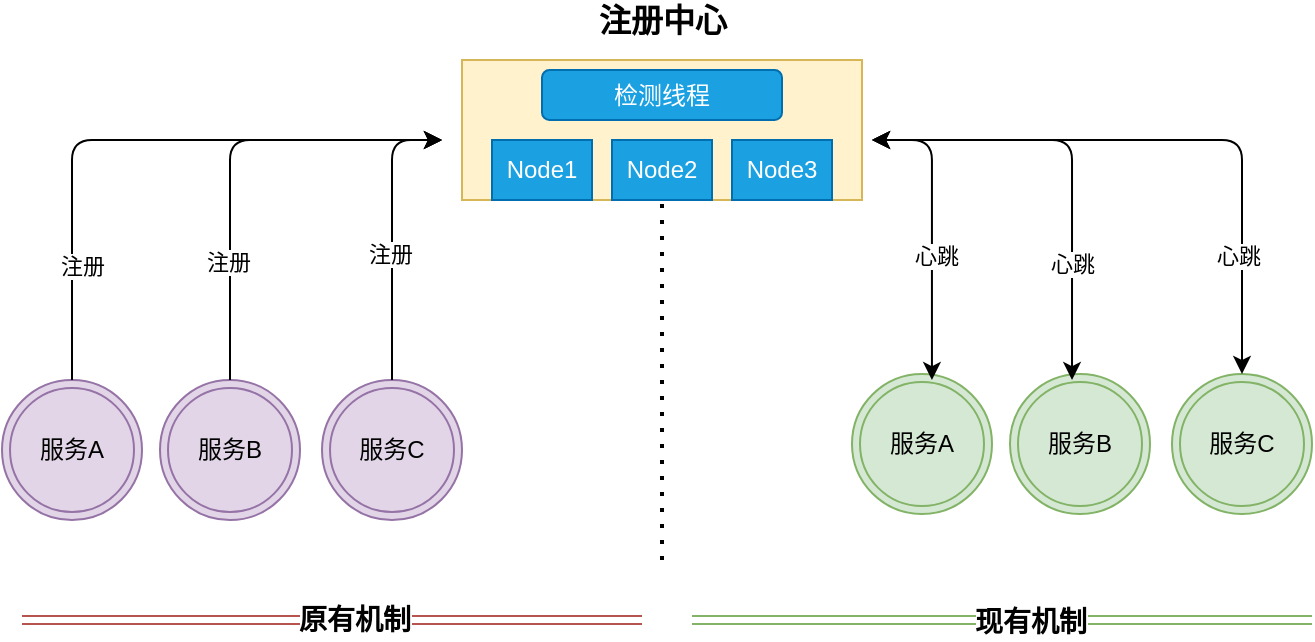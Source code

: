 <mxfile version="14.7.3" type="github"><diagram id="qhwJToDEX3ALGGi-9SR4" name="第 1 页"><mxGraphModel dx="1422" dy="785" grid="1" gridSize="10" guides="1" tooltips="1" connect="1" arrows="1" fold="1" page="1" pageScale="1" pageWidth="827" pageHeight="1169" math="0" shadow="0"><root><mxCell id="0"/><mxCell id="1" parent="0"/><mxCell id="ilm2sxfWvtuDqW0b4K9E-1" value="" style="whiteSpace=wrap;html=1;fillColor=#fff2cc;sketch=0;glass=0;rounded=0;shadow=0;strokeColor=#d6b656;" vertex="1" parent="1"><mxGeometry x="310" y="110" width="200" height="70" as="geometry"/></mxCell><mxCell id="ilm2sxfWvtuDqW0b4K9E-3" value="" style="endArrow=none;dashed=1;html=1;dashPattern=1 3;strokeWidth=2;entryX=0.5;entryY=1;entryDx=0;entryDy=0;" edge="1" parent="1" target="ilm2sxfWvtuDqW0b4K9E-1"><mxGeometry width="50" height="50" relative="1" as="geometry"><mxPoint x="410" y="360" as="sourcePoint"/><mxPoint x="310" y="190" as="targetPoint"/></mxGeometry></mxCell><mxCell id="ilm2sxfWvtuDqW0b4K9E-4" value="服务A" style="ellipse;shape=doubleEllipse;whiteSpace=wrap;html=1;aspect=fixed;rounded=0;shadow=0;glass=0;sketch=0;fillColor=#e1d5e7;strokeColor=#9673a6;" vertex="1" parent="1"><mxGeometry x="80" y="270" width="70" height="70" as="geometry"/></mxCell><mxCell id="ilm2sxfWvtuDqW0b4K9E-5" value="服务B" style="ellipse;shape=doubleEllipse;whiteSpace=wrap;html=1;aspect=fixed;rounded=0;shadow=0;glass=0;sketch=0;fillColor=#e1d5e7;strokeColor=#9673a6;" vertex="1" parent="1"><mxGeometry x="159" y="270" width="70" height="70" as="geometry"/></mxCell><mxCell id="ilm2sxfWvtuDqW0b4K9E-6" value="服务C" style="ellipse;shape=doubleEllipse;whiteSpace=wrap;html=1;aspect=fixed;rounded=0;shadow=0;glass=0;sketch=0;fillColor=#e1d5e7;strokeColor=#9673a6;" vertex="1" parent="1"><mxGeometry x="240" y="270" width="70" height="70" as="geometry"/></mxCell><mxCell id="ilm2sxfWvtuDqW0b4K9E-8" value="" style="edgeStyle=elbowEdgeStyle;elbow=horizontal;endArrow=classic;html=1;exitX=0.5;exitY=0;exitDx=0;exitDy=0;" edge="1" parent="1" source="ilm2sxfWvtuDqW0b4K9E-4"><mxGeometry width="50" height="50" relative="1" as="geometry"><mxPoint x="380" y="400" as="sourcePoint"/><mxPoint x="300" y="150" as="targetPoint"/><Array as="points"><mxPoint x="115" y="210"/></Array></mxGeometry></mxCell><mxCell id="ilm2sxfWvtuDqW0b4K9E-11" value="注册" style="edgeLabel;html=1;align=center;verticalAlign=middle;resizable=0;points=[];" vertex="1" connectable="0" parent="ilm2sxfWvtuDqW0b4K9E-8"><mxGeometry x="-0.626" y="-4" relative="1" as="geometry"><mxPoint x="1" as="offset"/></mxGeometry></mxCell><mxCell id="ilm2sxfWvtuDqW0b4K9E-9" value="" style="edgeStyle=elbowEdgeStyle;elbow=horizontal;endArrow=classic;html=1;exitX=0.5;exitY=0;exitDx=0;exitDy=0;" edge="1" parent="1" source="ilm2sxfWvtuDqW0b4K9E-5"><mxGeometry width="50" height="50" relative="1" as="geometry"><mxPoint x="181" y="270" as="sourcePoint"/><mxPoint x="300" y="150" as="targetPoint"/><Array as="points"><mxPoint x="194" y="210"/></Array></mxGeometry></mxCell><mxCell id="ilm2sxfWvtuDqW0b4K9E-12" value="注册" style="edgeLabel;html=1;align=center;verticalAlign=middle;resizable=0;points=[];" vertex="1" connectable="0" parent="ilm2sxfWvtuDqW0b4K9E-9"><mxGeometry x="-0.478" y="1" relative="1" as="geometry"><mxPoint as="offset"/></mxGeometry></mxCell><mxCell id="ilm2sxfWvtuDqW0b4K9E-10" value="" style="edgeStyle=elbowEdgeStyle;elbow=horizontal;endArrow=classic;html=1;exitX=0.5;exitY=0;exitDx=0;exitDy=0;" edge="1" parent="1" source="ilm2sxfWvtuDqW0b4K9E-6"><mxGeometry width="50" height="50" relative="1" as="geometry"><mxPoint x="260" y="270" as="sourcePoint"/><mxPoint x="300" y="150" as="targetPoint"/><Array as="points"><mxPoint x="275" y="210"/><mxPoint x="181" y="210"/></Array></mxGeometry></mxCell><mxCell id="ilm2sxfWvtuDqW0b4K9E-13" value="注册" style="edgeLabel;html=1;align=center;verticalAlign=middle;resizable=0;points=[];" vertex="1" connectable="0" parent="ilm2sxfWvtuDqW0b4K9E-10"><mxGeometry x="-0.131" y="1" relative="1" as="geometry"><mxPoint as="offset"/></mxGeometry></mxCell><mxCell id="ilm2sxfWvtuDqW0b4K9E-16" value="服务A" style="ellipse;shape=doubleEllipse;whiteSpace=wrap;html=1;aspect=fixed;rounded=0;shadow=0;glass=0;sketch=0;fillColor=#d5e8d4;strokeColor=#82b366;" vertex="1" parent="1"><mxGeometry x="505" y="267" width="70" height="70" as="geometry"/></mxCell><mxCell id="ilm2sxfWvtuDqW0b4K9E-17" value="服务B" style="ellipse;shape=doubleEllipse;whiteSpace=wrap;html=1;aspect=fixed;rounded=0;shadow=0;glass=0;sketch=0;fillColor=#d5e8d4;strokeColor=#82b366;" vertex="1" parent="1"><mxGeometry x="584" y="267" width="70" height="70" as="geometry"/></mxCell><mxCell id="ilm2sxfWvtuDqW0b4K9E-18" value="服务C" style="ellipse;shape=doubleEllipse;whiteSpace=wrap;html=1;aspect=fixed;rounded=0;shadow=0;glass=0;sketch=0;fillColor=#d5e8d4;strokeColor=#82b366;" vertex="1" parent="1"><mxGeometry x="665" y="267" width="70" height="70" as="geometry"/></mxCell><mxCell id="ilm2sxfWvtuDqW0b4K9E-20" value="" style="edgeStyle=elbowEdgeStyle;elbow=vertical;endArrow=classic;html=1;exitX=0.5;exitY=0;exitDx=0;exitDy=0;startArrow=classic;startFill=1;" edge="1" parent="1" source="ilm2sxfWvtuDqW0b4K9E-18"><mxGeometry width="50" height="50" relative="1" as="geometry"><mxPoint x="705" y="250" as="sourcePoint"/><mxPoint x="515" y="150" as="targetPoint"/><Array as="points"><mxPoint x="625" y="150"/><mxPoint x="705" y="150"/></Array></mxGeometry></mxCell><mxCell id="ilm2sxfWvtuDqW0b4K9E-27" value="心跳" style="edgeLabel;html=1;align=center;verticalAlign=middle;resizable=0;points=[];" vertex="1" connectable="0" parent="ilm2sxfWvtuDqW0b4K9E-20"><mxGeometry x="-0.607" y="2" relative="1" as="geometry"><mxPoint as="offset"/></mxGeometry></mxCell><mxCell id="ilm2sxfWvtuDqW0b4K9E-21" value="" style="edgeStyle=elbowEdgeStyle;elbow=vertical;endArrow=classic;html=1;startArrow=classic;startFill=1;exitX=0.443;exitY=0.043;exitDx=0;exitDy=0;exitPerimeter=0;" edge="1" parent="1" source="ilm2sxfWvtuDqW0b4K9E-17"><mxGeometry width="50" height="50" relative="1" as="geometry"><mxPoint x="615" y="260" as="sourcePoint"/><mxPoint x="515" y="150" as="targetPoint"/><Array as="points"><mxPoint x="595" y="150"/><mxPoint x="705" y="150"/></Array></mxGeometry></mxCell><mxCell id="ilm2sxfWvtuDqW0b4K9E-26" value="心跳" style="edgeLabel;html=1;align=center;verticalAlign=middle;resizable=0;points=[];" vertex="1" connectable="0" parent="ilm2sxfWvtuDqW0b4K9E-21"><mxGeometry x="-0.467" relative="1" as="geometry"><mxPoint as="offset"/></mxGeometry></mxCell><mxCell id="ilm2sxfWvtuDqW0b4K9E-22" value="" style="edgeStyle=elbowEdgeStyle;elbow=vertical;endArrow=classic;html=1;startArrow=classic;startFill=1;exitX=0.571;exitY=0.043;exitDx=0;exitDy=0;exitPerimeter=0;" edge="1" parent="1" source="ilm2sxfWvtuDqW0b4K9E-16"><mxGeometry width="50" height="50" relative="1" as="geometry"><mxPoint x="545" y="260" as="sourcePoint"/><mxPoint x="515" y="150" as="targetPoint"/><Array as="points"><mxPoint x="570" y="150"/><mxPoint x="545" y="150"/><mxPoint x="655" y="150"/></Array></mxGeometry></mxCell><mxCell id="ilm2sxfWvtuDqW0b4K9E-25" value="心跳" style="edgeLabel;html=1;align=center;verticalAlign=middle;resizable=0;points=[];" vertex="1" connectable="0" parent="ilm2sxfWvtuDqW0b4K9E-22"><mxGeometry x="-0.171" y="-2" relative="1" as="geometry"><mxPoint as="offset"/></mxGeometry></mxCell><mxCell id="ilm2sxfWvtuDqW0b4K9E-28" value="Node1" style="rounded=0;whiteSpace=wrap;html=1;shadow=0;glass=0;sketch=0;fillColor=#1ba1e2;strokeColor=#006EAF;fontColor=#ffffff;" vertex="1" parent="1"><mxGeometry x="325" y="150" width="50" height="30" as="geometry"/></mxCell><mxCell id="ilm2sxfWvtuDqW0b4K9E-29" value="Node2" style="rounded=0;whiteSpace=wrap;html=1;shadow=0;glass=0;sketch=0;fillColor=#1ba1e2;strokeColor=#006EAF;fontColor=#ffffff;" vertex="1" parent="1"><mxGeometry x="385" y="150" width="50" height="30" as="geometry"/></mxCell><mxCell id="ilm2sxfWvtuDqW0b4K9E-30" value="Node3" style="rounded=0;whiteSpace=wrap;html=1;shadow=0;glass=0;sketch=0;fillColor=#1ba1e2;strokeColor=#006EAF;fontColor=#ffffff;" vertex="1" parent="1"><mxGeometry x="445" y="150" width="50" height="30" as="geometry"/></mxCell><mxCell id="ilm2sxfWvtuDqW0b4K9E-31" value="&lt;font style=&quot;font-size: 16px&quot;&gt;&lt;b&gt;注册中心&lt;/b&gt;&lt;/font&gt;" style="text;html=1;strokeColor=none;fillColor=none;align=center;verticalAlign=middle;whiteSpace=wrap;rounded=0;shadow=0;glass=0;sketch=0;" vertex="1" parent="1"><mxGeometry x="362.5" y="80" width="95" height="20" as="geometry"/></mxCell><mxCell id="ilm2sxfWvtuDqW0b4K9E-32" value="检测线程" style="rounded=1;whiteSpace=wrap;html=1;shadow=0;glass=0;sketch=0;fillColor=#1ba1e2;strokeColor=#006EAF;fontColor=#ffffff;" vertex="1" parent="1"><mxGeometry x="350" y="115" width="120" height="25" as="geometry"/></mxCell><mxCell id="ilm2sxfWvtuDqW0b4K9E-34" value="" style="shape=link;html=1;startArrow=classic;startFill=1;fillColor=#f8cecc;strokeColor=#b85450;" edge="1" parent="1"><mxGeometry width="100" relative="1" as="geometry"><mxPoint x="90" y="390" as="sourcePoint"/><mxPoint x="400" y="390" as="targetPoint"/></mxGeometry></mxCell><mxCell id="ilm2sxfWvtuDqW0b4K9E-37" value="原有机制" style="edgeLabel;html=1;align=center;verticalAlign=middle;resizable=0;points=[];fontSize=14;fontStyle=1" vertex="1" connectable="0" parent="ilm2sxfWvtuDqW0b4K9E-34"><mxGeometry x="0.071" relative="1" as="geometry"><mxPoint as="offset"/></mxGeometry></mxCell><mxCell id="ilm2sxfWvtuDqW0b4K9E-35" value="" style="shape=link;html=1;startArrow=classic;startFill=1;fillColor=#d5e8d4;strokeColor=#82b366;" edge="1" parent="1"><mxGeometry width="100" relative="1" as="geometry"><mxPoint x="425" y="390" as="sourcePoint"/><mxPoint x="735" y="390" as="targetPoint"/></mxGeometry></mxCell><mxCell id="ilm2sxfWvtuDqW0b4K9E-38" value="现有机制" style="edgeLabel;html=1;align=center;verticalAlign=middle;resizable=0;points=[];fontSize=14;fontStyle=1" vertex="1" connectable="0" parent="ilm2sxfWvtuDqW0b4K9E-35"><mxGeometry x="0.09" y="-1" relative="1" as="geometry"><mxPoint as="offset"/></mxGeometry></mxCell></root></mxGraphModel></diagram></mxfile>
